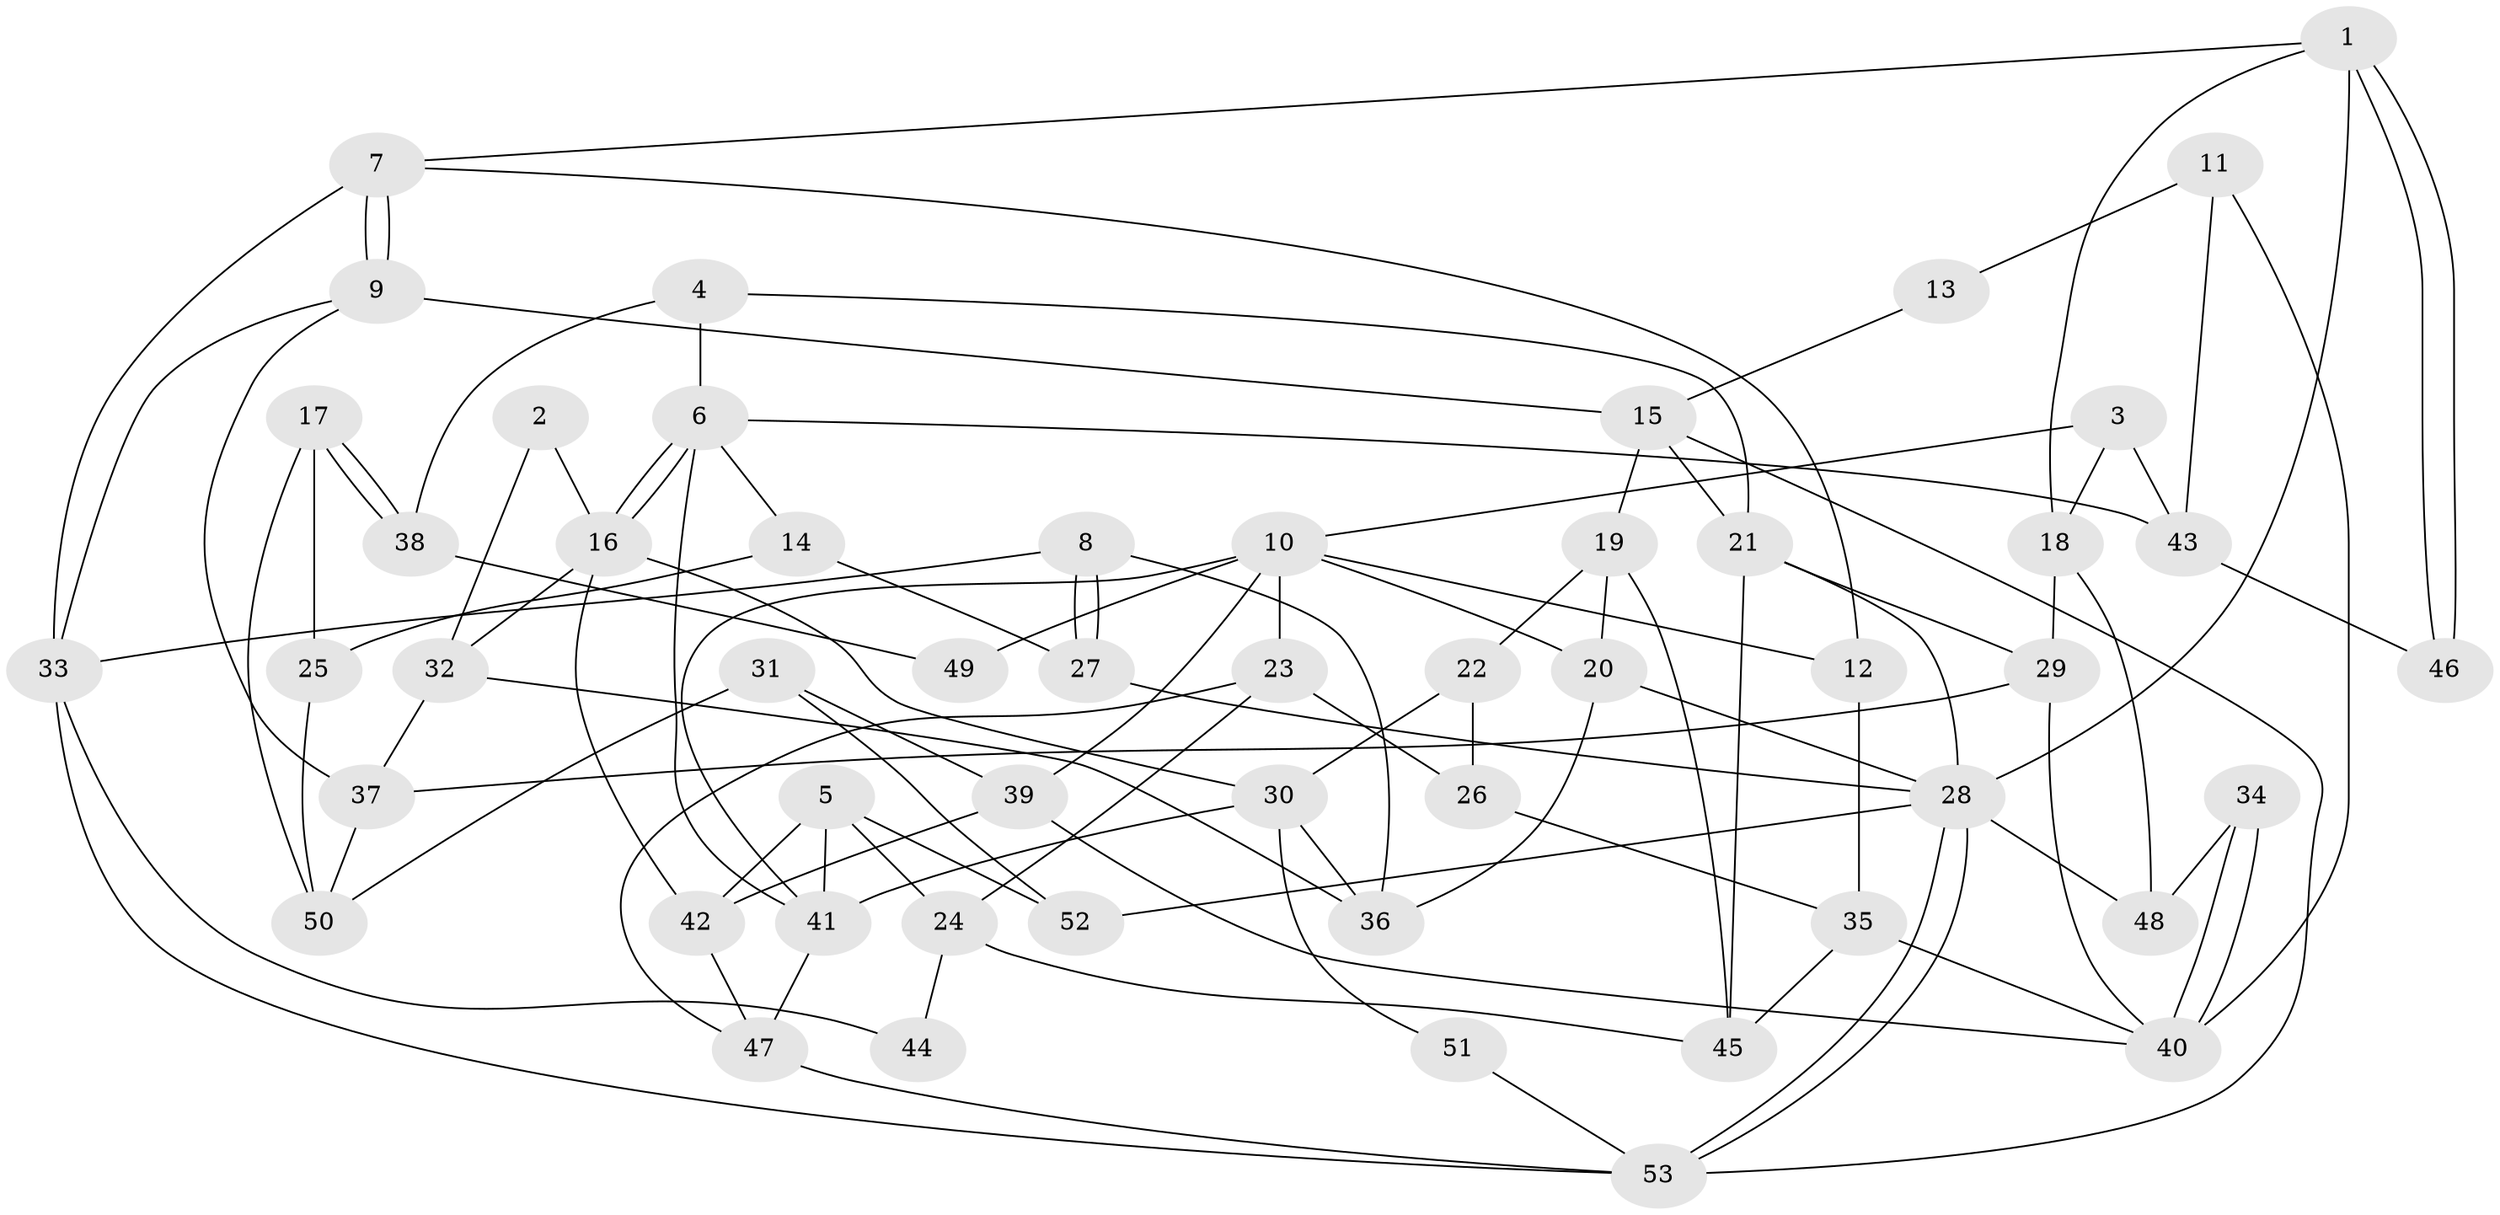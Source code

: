 // Generated by graph-tools (version 1.1) at 2025/50/03/09/25 03:50:02]
// undirected, 53 vertices, 106 edges
graph export_dot {
graph [start="1"]
  node [color=gray90,style=filled];
  1;
  2;
  3;
  4;
  5;
  6;
  7;
  8;
  9;
  10;
  11;
  12;
  13;
  14;
  15;
  16;
  17;
  18;
  19;
  20;
  21;
  22;
  23;
  24;
  25;
  26;
  27;
  28;
  29;
  30;
  31;
  32;
  33;
  34;
  35;
  36;
  37;
  38;
  39;
  40;
  41;
  42;
  43;
  44;
  45;
  46;
  47;
  48;
  49;
  50;
  51;
  52;
  53;
  1 -- 28;
  1 -- 46;
  1 -- 46;
  1 -- 7;
  1 -- 18;
  2 -- 32;
  2 -- 16;
  3 -- 10;
  3 -- 18;
  3 -- 43;
  4 -- 6;
  4 -- 21;
  4 -- 38;
  5 -- 41;
  5 -- 52;
  5 -- 24;
  5 -- 42;
  6 -- 16;
  6 -- 16;
  6 -- 41;
  6 -- 14;
  6 -- 43;
  7 -- 9;
  7 -- 9;
  7 -- 12;
  7 -- 33;
  8 -- 36;
  8 -- 27;
  8 -- 27;
  8 -- 33;
  9 -- 33;
  9 -- 15;
  9 -- 37;
  10 -- 12;
  10 -- 20;
  10 -- 23;
  10 -- 39;
  10 -- 41;
  10 -- 49;
  11 -- 40;
  11 -- 43;
  11 -- 13;
  12 -- 35;
  13 -- 15;
  14 -- 27;
  14 -- 25;
  15 -- 53;
  15 -- 19;
  15 -- 21;
  16 -- 42;
  16 -- 30;
  16 -- 32;
  17 -- 38;
  17 -- 38;
  17 -- 50;
  17 -- 25;
  18 -- 29;
  18 -- 48;
  19 -- 45;
  19 -- 20;
  19 -- 22;
  20 -- 28;
  20 -- 36;
  21 -- 45;
  21 -- 28;
  21 -- 29;
  22 -- 30;
  22 -- 26;
  23 -- 47;
  23 -- 24;
  23 -- 26;
  24 -- 44;
  24 -- 45;
  25 -- 50;
  26 -- 35;
  27 -- 28;
  28 -- 53;
  28 -- 53;
  28 -- 48;
  28 -- 52;
  29 -- 37;
  29 -- 40;
  30 -- 41;
  30 -- 36;
  30 -- 51;
  31 -- 50;
  31 -- 39;
  31 -- 52;
  32 -- 36;
  32 -- 37;
  33 -- 44;
  33 -- 53;
  34 -- 40;
  34 -- 40;
  34 -- 48;
  35 -- 40;
  35 -- 45;
  37 -- 50;
  38 -- 49;
  39 -- 40;
  39 -- 42;
  41 -- 47;
  42 -- 47;
  43 -- 46;
  47 -- 53;
  51 -- 53;
}
